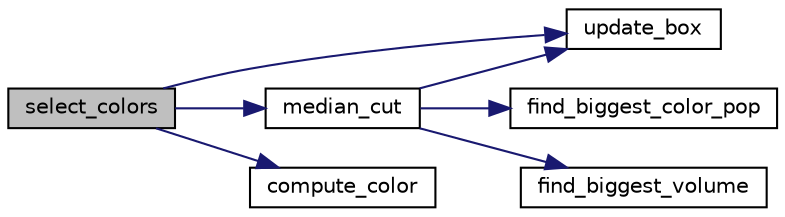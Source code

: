 digraph "select_colors"
{
 // LATEX_PDF_SIZE
  bgcolor="transparent";
  edge [fontname="Helvetica",fontsize="10",labelfontname="Helvetica",labelfontsize="10"];
  node [fontname="Helvetica",fontsize="10",shape=record];
  rankdir="LR";
  Node139 [label="select_colors",height=0.2,width=0.4,color="black", fillcolor="grey75", style="filled", fontcolor="black",tooltip=" "];
  Node139 -> Node140 [color="midnightblue",fontsize="10",style="solid"];
  Node140 [label="update_box",height=0.2,width=0.4,color="black",URL="$jquant2_8c.html#a330b886f3d43e64df57cb1617f0dc279",tooltip=" "];
  Node139 -> Node141 [color="midnightblue",fontsize="10",style="solid"];
  Node141 [label="median_cut",height=0.2,width=0.4,color="black",URL="$jquant2_8c.html#aeab9924e8fc990fedd479f948596ae67",tooltip=" "];
  Node141 -> Node142 [color="midnightblue",fontsize="10",style="solid"];
  Node142 [label="find_biggest_color_pop",height=0.2,width=0.4,color="black",URL="$jquant2_8c.html#aee930a6020c4d5f84ef292fd50846509",tooltip=" "];
  Node141 -> Node143 [color="midnightblue",fontsize="10",style="solid"];
  Node143 [label="find_biggest_volume",height=0.2,width=0.4,color="black",URL="$jquant2_8c.html#a07dc0980b377b3dba8c2211e177f55d3",tooltip=" "];
  Node141 -> Node140 [color="midnightblue",fontsize="10",style="solid"];
  Node139 -> Node144 [color="midnightblue",fontsize="10",style="solid"];
  Node144 [label="compute_color",height=0.2,width=0.4,color="black",URL="$jquant2_8c.html#a39c345a50c592c16fc14daf003285f2c",tooltip=" "];
}

